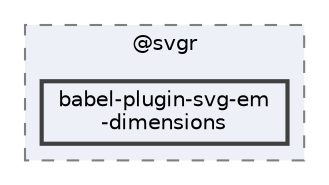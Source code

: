 digraph "pkiclassroomrescheduler/src/main/frontend/node_modules/@svgr/babel-plugin-svg-em-dimensions"
{
 // LATEX_PDF_SIZE
  bgcolor="transparent";
  edge [fontname=Helvetica,fontsize=10,labelfontname=Helvetica,labelfontsize=10];
  node [fontname=Helvetica,fontsize=10,shape=box,height=0.2,width=0.4];
  compound=true
  subgraph clusterdir_06862fe7250a28ee77dbb11ecfd0ee1a {
    graph [ bgcolor="#edf0f7", pencolor="grey50", label="@svgr", fontname=Helvetica,fontsize=10 style="filled,dashed", URL="dir_06862fe7250a28ee77dbb11ecfd0ee1a.html",tooltip=""]
  dir_f1bef7f6c47f1e65280825dd1d1d6c20 [label="babel-plugin-svg-em\l-dimensions", fillcolor="#edf0f7", color="grey25", style="filled,bold", URL="dir_f1bef7f6c47f1e65280825dd1d1d6c20.html",tooltip=""];
  }
}
